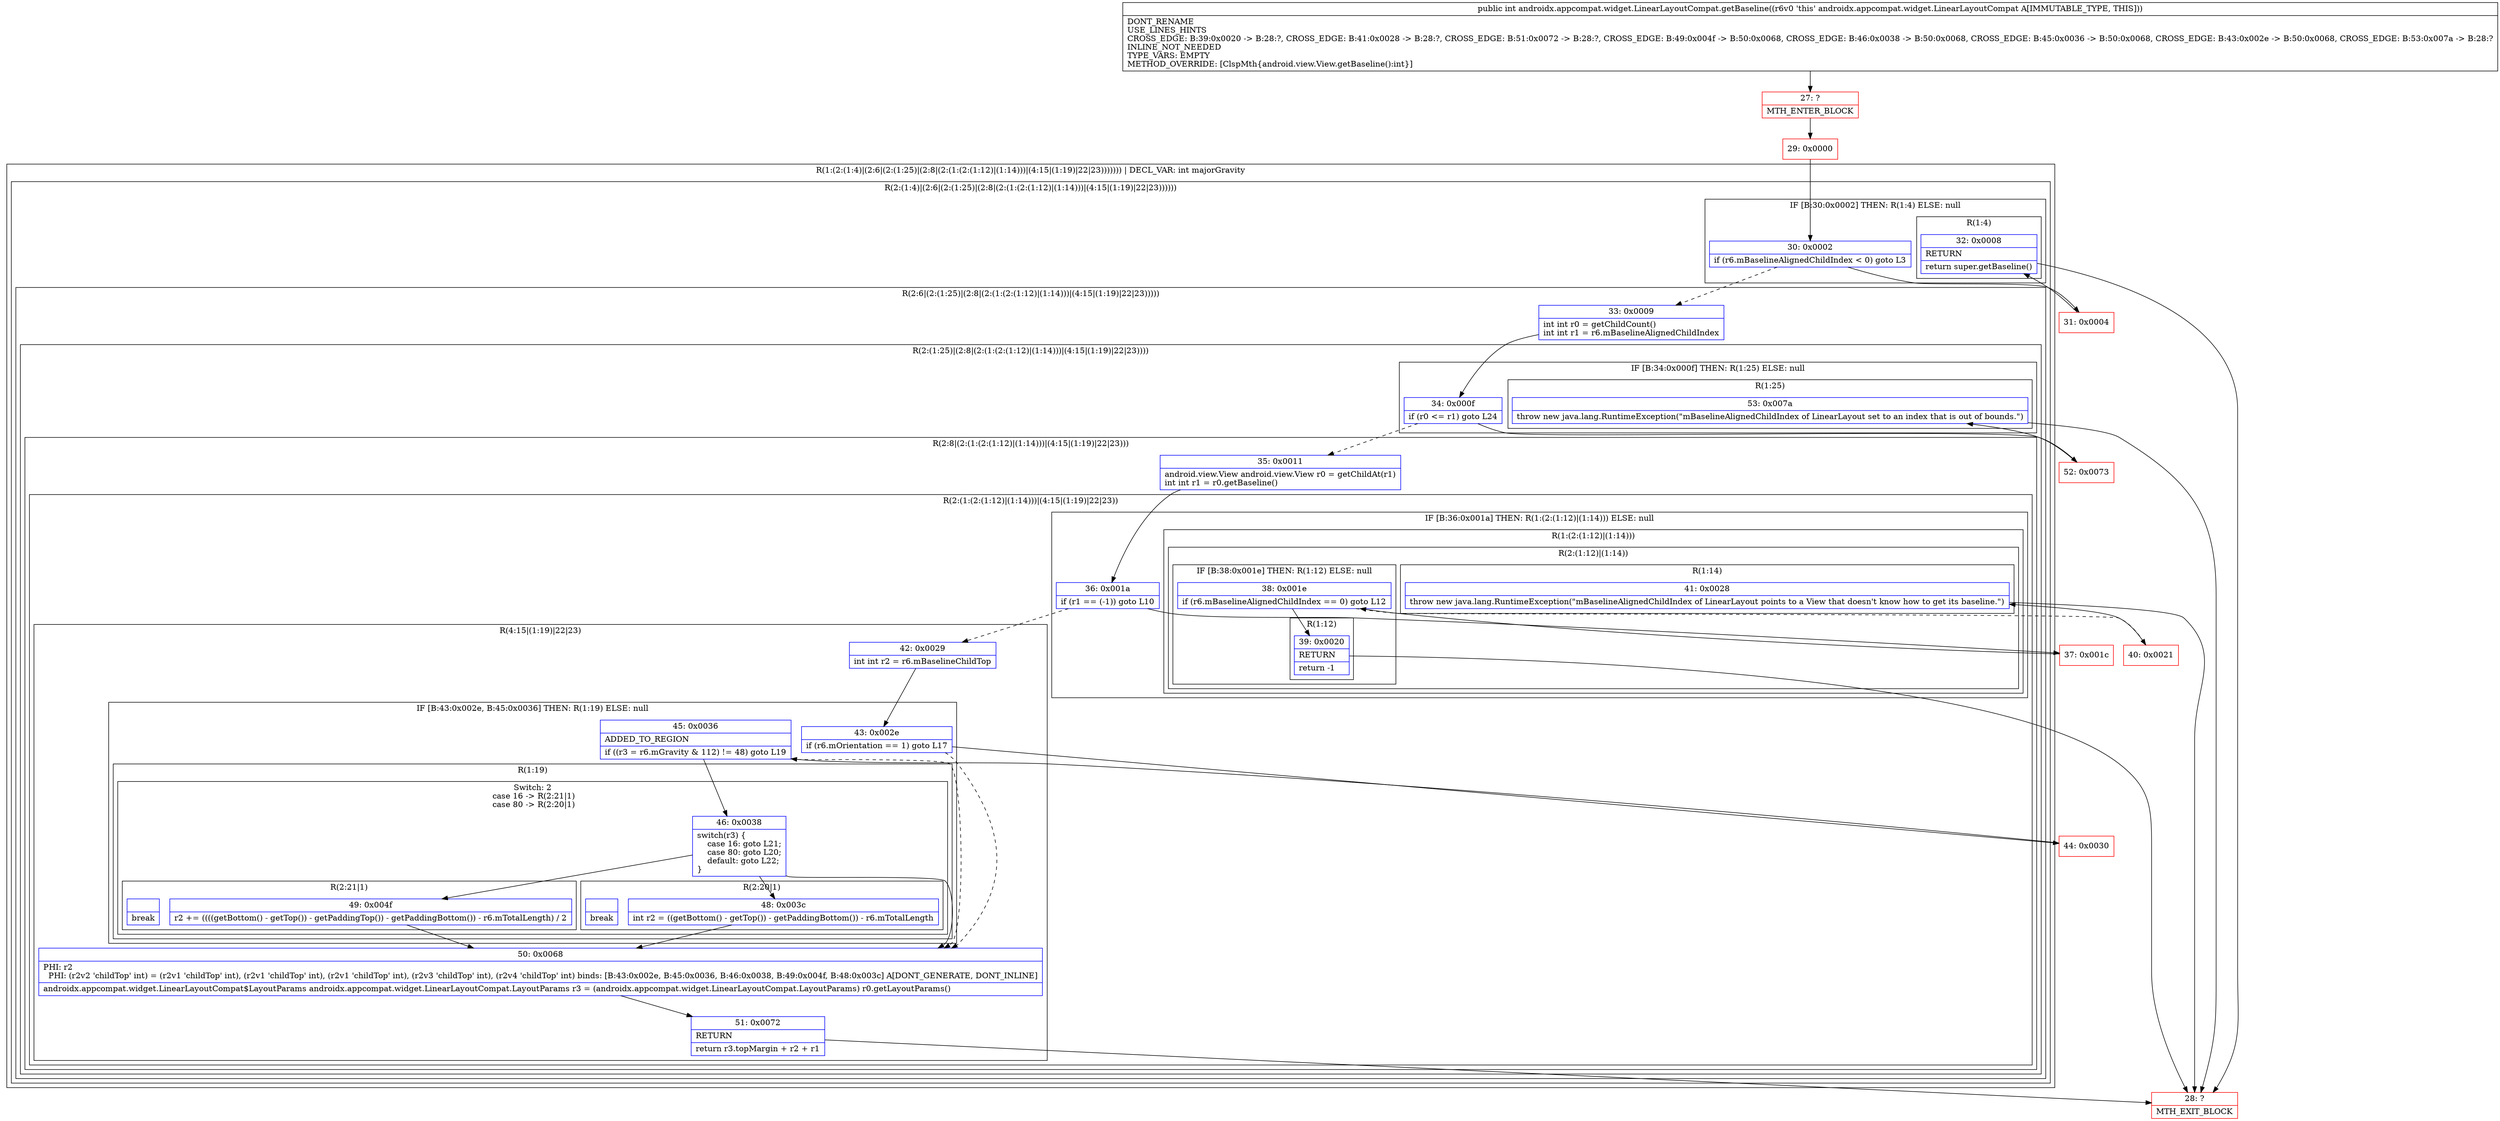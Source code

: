 digraph "CFG forandroidx.appcompat.widget.LinearLayoutCompat.getBaseline()I" {
subgraph cluster_Region_2086133785 {
label = "R(1:(2:(1:4)|(2:6|(2:(1:25)|(2:8|(2:(1:(2:(1:12)|(1:14)))|(4:15|(1:19)|22|23))))))) | DECL_VAR: int majorGravity\l";
node [shape=record,color=blue];
subgraph cluster_Region_1336140225 {
label = "R(2:(1:4)|(2:6|(2:(1:25)|(2:8|(2:(1:(2:(1:12)|(1:14)))|(4:15|(1:19)|22|23))))))";
node [shape=record,color=blue];
subgraph cluster_IfRegion_1692523274 {
label = "IF [B:30:0x0002] THEN: R(1:4) ELSE: null";
node [shape=record,color=blue];
Node_30 [shape=record,label="{30\:\ 0x0002|if (r6.mBaselineAlignedChildIndex \< 0) goto L3\l}"];
subgraph cluster_Region_207241338 {
label = "R(1:4)";
node [shape=record,color=blue];
Node_32 [shape=record,label="{32\:\ 0x0008|RETURN\l|return super.getBaseline()\l}"];
}
}
subgraph cluster_Region_1010562160 {
label = "R(2:6|(2:(1:25)|(2:8|(2:(1:(2:(1:12)|(1:14)))|(4:15|(1:19)|22|23)))))";
node [shape=record,color=blue];
Node_33 [shape=record,label="{33\:\ 0x0009|int int r0 = getChildCount()\lint int r1 = r6.mBaselineAlignedChildIndex\l}"];
subgraph cluster_Region_1338916544 {
label = "R(2:(1:25)|(2:8|(2:(1:(2:(1:12)|(1:14)))|(4:15|(1:19)|22|23))))";
node [shape=record,color=blue];
subgraph cluster_IfRegion_155136044 {
label = "IF [B:34:0x000f] THEN: R(1:25) ELSE: null";
node [shape=record,color=blue];
Node_34 [shape=record,label="{34\:\ 0x000f|if (r0 \<= r1) goto L24\l}"];
subgraph cluster_Region_523461393 {
label = "R(1:25)";
node [shape=record,color=blue];
Node_53 [shape=record,label="{53\:\ 0x007a|throw new java.lang.RuntimeException(\"mBaselineAlignedChildIndex of LinearLayout set to an index that is out of bounds.\")\l}"];
}
}
subgraph cluster_Region_2107094275 {
label = "R(2:8|(2:(1:(2:(1:12)|(1:14)))|(4:15|(1:19)|22|23)))";
node [shape=record,color=blue];
Node_35 [shape=record,label="{35\:\ 0x0011|android.view.View android.view.View r0 = getChildAt(r1)\lint int r1 = r0.getBaseline()\l}"];
subgraph cluster_Region_1977664118 {
label = "R(2:(1:(2:(1:12)|(1:14)))|(4:15|(1:19)|22|23))";
node [shape=record,color=blue];
subgraph cluster_IfRegion_1641633108 {
label = "IF [B:36:0x001a] THEN: R(1:(2:(1:12)|(1:14))) ELSE: null";
node [shape=record,color=blue];
Node_36 [shape=record,label="{36\:\ 0x001a|if (r1 == (\-1)) goto L10\l}"];
subgraph cluster_Region_728171808 {
label = "R(1:(2:(1:12)|(1:14)))";
node [shape=record,color=blue];
subgraph cluster_Region_367072946 {
label = "R(2:(1:12)|(1:14))";
node [shape=record,color=blue];
subgraph cluster_IfRegion_298767604 {
label = "IF [B:38:0x001e] THEN: R(1:12) ELSE: null";
node [shape=record,color=blue];
Node_38 [shape=record,label="{38\:\ 0x001e|if (r6.mBaselineAlignedChildIndex == 0) goto L12\l}"];
subgraph cluster_Region_1649301449 {
label = "R(1:12)";
node [shape=record,color=blue];
Node_39 [shape=record,label="{39\:\ 0x0020|RETURN\l|return \-1\l}"];
}
}
subgraph cluster_Region_1905463461 {
label = "R(1:14)";
node [shape=record,color=blue];
Node_41 [shape=record,label="{41\:\ 0x0028|throw new java.lang.RuntimeException(\"mBaselineAlignedChildIndex of LinearLayout points to a View that doesn't know how to get its baseline.\")\l}"];
}
}
}
}
subgraph cluster_Region_44214532 {
label = "R(4:15|(1:19)|22|23)";
node [shape=record,color=blue];
Node_42 [shape=record,label="{42\:\ 0x0029|int int r2 = r6.mBaselineChildTop\l}"];
subgraph cluster_IfRegion_1826282659 {
label = "IF [B:43:0x002e, B:45:0x0036] THEN: R(1:19) ELSE: null";
node [shape=record,color=blue];
Node_43 [shape=record,label="{43\:\ 0x002e|if (r6.mOrientation == 1) goto L17\l}"];
Node_45 [shape=record,label="{45\:\ 0x0036|ADDED_TO_REGION\l|if ((r3 = r6.mGravity & 112) != 48) goto L19\l}"];
subgraph cluster_Region_198499512 {
label = "R(1:19)";
node [shape=record,color=blue];
subgraph cluster_SwitchRegion_456401428 {
label = "Switch: 2
 case 16 -> R(2:21|1)
 case 80 -> R(2:20|1)";
node [shape=record,color=blue];
Node_46 [shape=record,label="{46\:\ 0x0038|switch(r3) \{\l    case 16: goto L21;\l    case 80: goto L20;\l    default: goto L22;\l\}\l}"];
subgraph cluster_Region_295155475 {
label = "R(2:21|1)";
node [shape=record,color=blue];
Node_49 [shape=record,label="{49\:\ 0x004f|r2 += ((((getBottom() \- getTop()) \- getPaddingTop()) \- getPaddingBottom()) \- r6.mTotalLength) \/ 2\l}"];
Node_InsnContainer_1917525999 [shape=record,label="{|break\l}"];
}
subgraph cluster_Region_1365784463 {
label = "R(2:20|1)";
node [shape=record,color=blue];
Node_48 [shape=record,label="{48\:\ 0x003c|int r2 = ((getBottom() \- getTop()) \- getPaddingBottom()) \- r6.mTotalLength\l}"];
Node_InsnContainer_1213135553 [shape=record,label="{|break\l}"];
}
}
}
}
Node_50 [shape=record,label="{50\:\ 0x0068|PHI: r2 \l  PHI: (r2v2 'childTop' int) = (r2v1 'childTop' int), (r2v1 'childTop' int), (r2v1 'childTop' int), (r2v3 'childTop' int), (r2v4 'childTop' int) binds: [B:43:0x002e, B:45:0x0036, B:46:0x0038, B:49:0x004f, B:48:0x003c] A[DONT_GENERATE, DONT_INLINE]\l|androidx.appcompat.widget.LinearLayoutCompat$LayoutParams androidx.appcompat.widget.LinearLayoutCompat.LayoutParams r3 = (androidx.appcompat.widget.LinearLayoutCompat.LayoutParams) r0.getLayoutParams()\l}"];
Node_51 [shape=record,label="{51\:\ 0x0072|RETURN\l|return r3.topMargin + r2 + r1\l}"];
}
}
}
}
}
}
}
Node_27 [shape=record,color=red,label="{27\:\ ?|MTH_ENTER_BLOCK\l}"];
Node_29 [shape=record,color=red,label="{29\:\ 0x0000}"];
Node_31 [shape=record,color=red,label="{31\:\ 0x0004}"];
Node_28 [shape=record,color=red,label="{28\:\ ?|MTH_EXIT_BLOCK\l}"];
Node_37 [shape=record,color=red,label="{37\:\ 0x001c}"];
Node_40 [shape=record,color=red,label="{40\:\ 0x0021}"];
Node_44 [shape=record,color=red,label="{44\:\ 0x0030}"];
Node_52 [shape=record,color=red,label="{52\:\ 0x0073}"];
MethodNode[shape=record,label="{public int androidx.appcompat.widget.LinearLayoutCompat.getBaseline((r6v0 'this' androidx.appcompat.widget.LinearLayoutCompat A[IMMUTABLE_TYPE, THIS]))  | DONT_RENAME\lUSE_LINES_HINTS\lCROSS_EDGE: B:39:0x0020 \-\> B:28:?, CROSS_EDGE: B:41:0x0028 \-\> B:28:?, CROSS_EDGE: B:51:0x0072 \-\> B:28:?, CROSS_EDGE: B:49:0x004f \-\> B:50:0x0068, CROSS_EDGE: B:46:0x0038 \-\> B:50:0x0068, CROSS_EDGE: B:45:0x0036 \-\> B:50:0x0068, CROSS_EDGE: B:43:0x002e \-\> B:50:0x0068, CROSS_EDGE: B:53:0x007a \-\> B:28:?\lINLINE_NOT_NEEDED\lTYPE_VARS: EMPTY\lMETHOD_OVERRIDE: [ClspMth\{android.view.View.getBaseline():int\}]\l}"];
MethodNode -> Node_27;Node_30 -> Node_31;
Node_30 -> Node_33[style=dashed];
Node_32 -> Node_28;
Node_33 -> Node_34;
Node_34 -> Node_35[style=dashed];
Node_34 -> Node_52;
Node_53 -> Node_28;
Node_35 -> Node_36;
Node_36 -> Node_37;
Node_36 -> Node_42[style=dashed];
Node_38 -> Node_39;
Node_38 -> Node_40[style=dashed];
Node_39 -> Node_28;
Node_41 -> Node_28;
Node_42 -> Node_43;
Node_43 -> Node_44;
Node_43 -> Node_50[style=dashed];
Node_45 -> Node_46;
Node_45 -> Node_50[style=dashed];
Node_46 -> Node_48;
Node_46 -> Node_49;
Node_46 -> Node_50;
Node_49 -> Node_50;
Node_48 -> Node_50;
Node_50 -> Node_51;
Node_51 -> Node_28;
Node_27 -> Node_29;
Node_29 -> Node_30;
Node_31 -> Node_32;
Node_37 -> Node_38;
Node_40 -> Node_41;
Node_44 -> Node_45;
Node_52 -> Node_53;
}

